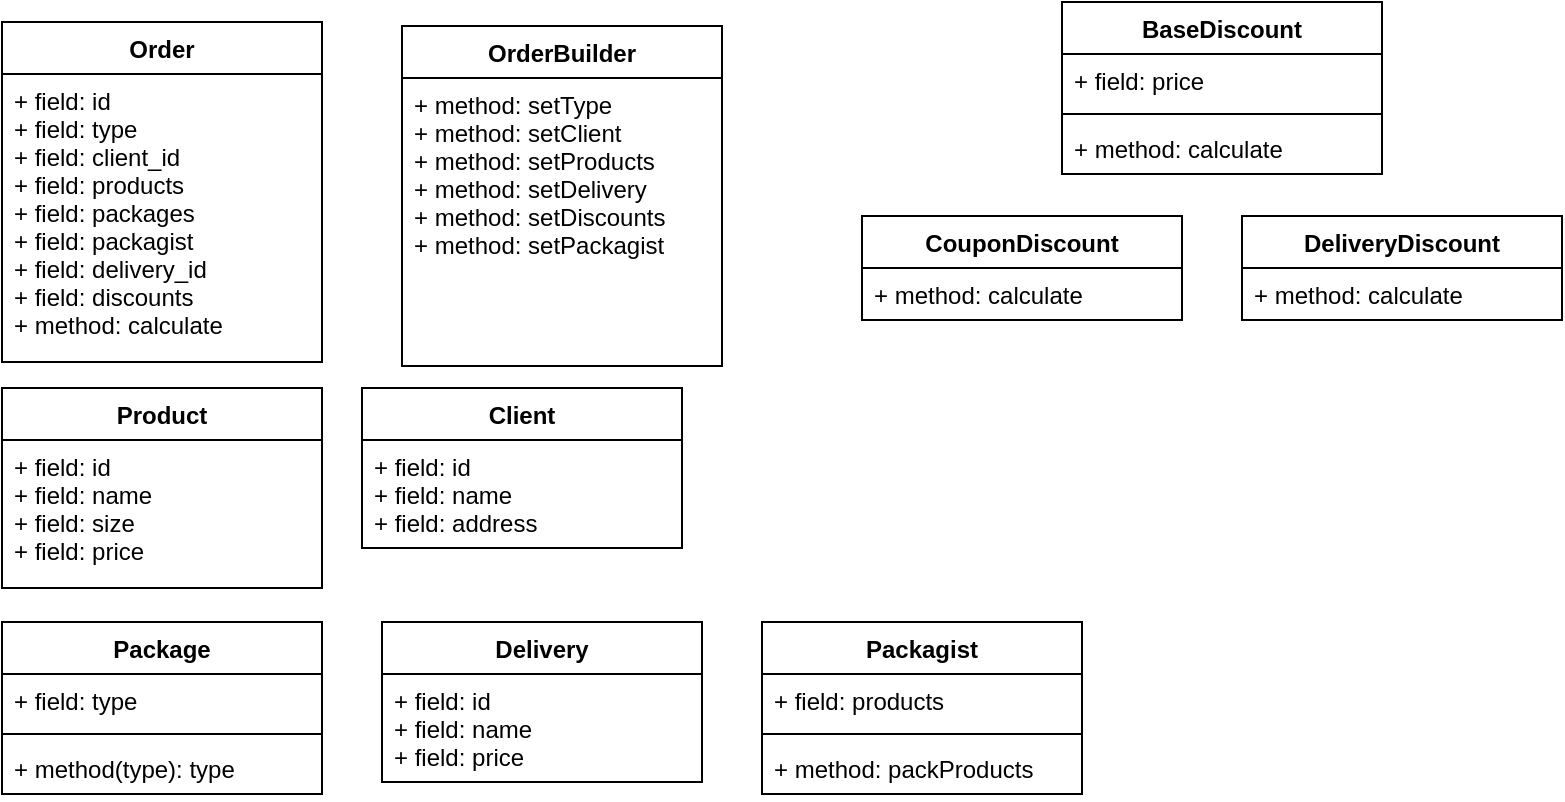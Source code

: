 <mxfile version="12.3.9" type="device" pages="1"><diagram id="MSEMp_NMlR1id5UqsQ-_" name="Page-1"><mxGraphModel dx="1662" dy="713" grid="1" gridSize="10" guides="1" tooltips="1" connect="1" arrows="1" fold="1" page="1" pageScale="1" pageWidth="826" pageHeight="1169" math="0" shadow="0"><root><mxCell id="0"/><mxCell id="1" parent="0"/><mxCell id="Bg5tvkt3b6vBvxvfaP2O-17" value="Order" style="swimlane;fontStyle=1;align=center;verticalAlign=top;childLayout=stackLayout;horizontal=1;startSize=26;horizontalStack=0;resizeParent=1;resizeParentMax=0;resizeLast=0;collapsible=1;marginBottom=0;" vertex="1" parent="1"><mxGeometry x="10" y="20" width="160" height="170" as="geometry"/></mxCell><mxCell id="Bg5tvkt3b6vBvxvfaP2O-18" value="+ field: id&#10;+ field: type&#10;+ field: client_id&#10;+ field: products&#10;+ field: packages&#10;+ field: packagist&#10;+ field: delivery_id&#10;+ field: discounts&#10;+ method: calculate" style="text;strokeColor=none;fillColor=none;align=left;verticalAlign=top;spacingLeft=4;spacingRight=4;overflow=hidden;rotatable=0;points=[[0,0.5],[1,0.5]];portConstraint=eastwest;" vertex="1" parent="Bg5tvkt3b6vBvxvfaP2O-17"><mxGeometry y="26" width="160" height="144" as="geometry"/></mxCell><mxCell id="Bg5tvkt3b6vBvxvfaP2O-21" value="Client" style="swimlane;fontStyle=1;align=center;verticalAlign=top;childLayout=stackLayout;horizontal=1;startSize=26;horizontalStack=0;resizeParent=1;resizeParentMax=0;resizeLast=0;collapsible=1;marginBottom=0;" vertex="1" parent="1"><mxGeometry x="190" y="203" width="160" height="80" as="geometry"/></mxCell><mxCell id="Bg5tvkt3b6vBvxvfaP2O-22" value="+ field: id&#10;+ field: name&#10;+ field: address" style="text;strokeColor=none;fillColor=none;align=left;verticalAlign=top;spacingLeft=4;spacingRight=4;overflow=hidden;rotatable=0;points=[[0,0.5],[1,0.5]];portConstraint=eastwest;" vertex="1" parent="Bg5tvkt3b6vBvxvfaP2O-21"><mxGeometry y="26" width="160" height="54" as="geometry"/></mxCell><mxCell id="Bg5tvkt3b6vBvxvfaP2O-25" value="Product" style="swimlane;fontStyle=1;align=center;verticalAlign=top;childLayout=stackLayout;horizontal=1;startSize=26;horizontalStack=0;resizeParent=1;resizeParentMax=0;resizeLast=0;collapsible=1;marginBottom=0;" vertex="1" parent="1"><mxGeometry x="10" y="203" width="160" height="100" as="geometry"/></mxCell><mxCell id="Bg5tvkt3b6vBvxvfaP2O-26" value="+ field: id&#10;+ field: name&#10;+ field: size&#10;+ field: price&#10;" style="text;strokeColor=none;fillColor=none;align=left;verticalAlign=top;spacingLeft=4;spacingRight=4;overflow=hidden;rotatable=0;points=[[0,0.5],[1,0.5]];portConstraint=eastwest;" vertex="1" parent="Bg5tvkt3b6vBvxvfaP2O-25"><mxGeometry y="26" width="160" height="74" as="geometry"/></mxCell><mxCell id="Bg5tvkt3b6vBvxvfaP2O-29" value="Package" style="swimlane;fontStyle=1;align=center;verticalAlign=top;childLayout=stackLayout;horizontal=1;startSize=26;horizontalStack=0;resizeParent=1;resizeParentMax=0;resizeLast=0;collapsible=1;marginBottom=0;" vertex="1" parent="1"><mxGeometry x="10" y="320" width="160" height="86" as="geometry"/></mxCell><mxCell id="Bg5tvkt3b6vBvxvfaP2O-30" value="+ field: type" style="text;strokeColor=none;fillColor=none;align=left;verticalAlign=top;spacingLeft=4;spacingRight=4;overflow=hidden;rotatable=0;points=[[0,0.5],[1,0.5]];portConstraint=eastwest;" vertex="1" parent="Bg5tvkt3b6vBvxvfaP2O-29"><mxGeometry y="26" width="160" height="26" as="geometry"/></mxCell><mxCell id="Bg5tvkt3b6vBvxvfaP2O-31" value="" style="line;strokeWidth=1;fillColor=none;align=left;verticalAlign=middle;spacingTop=-1;spacingLeft=3;spacingRight=3;rotatable=0;labelPosition=right;points=[];portConstraint=eastwest;" vertex="1" parent="Bg5tvkt3b6vBvxvfaP2O-29"><mxGeometry y="52" width="160" height="8" as="geometry"/></mxCell><mxCell id="Bg5tvkt3b6vBvxvfaP2O-32" value="+ method(type): type" style="text;strokeColor=none;fillColor=none;align=left;verticalAlign=top;spacingLeft=4;spacingRight=4;overflow=hidden;rotatable=0;points=[[0,0.5],[1,0.5]];portConstraint=eastwest;" vertex="1" parent="Bg5tvkt3b6vBvxvfaP2O-29"><mxGeometry y="60" width="160" height="26" as="geometry"/></mxCell><mxCell id="Bg5tvkt3b6vBvxvfaP2O-33" value="Delivery" style="swimlane;fontStyle=1;align=center;verticalAlign=top;childLayout=stackLayout;horizontal=1;startSize=26;horizontalStack=0;resizeParent=1;resizeParentMax=0;resizeLast=0;collapsible=1;marginBottom=0;" vertex="1" parent="1"><mxGeometry x="200" y="320" width="160" height="80" as="geometry"/></mxCell><mxCell id="Bg5tvkt3b6vBvxvfaP2O-34" value="+ field: id&#10;+ field: name&#10;+ field: price" style="text;strokeColor=none;fillColor=none;align=left;verticalAlign=top;spacingLeft=4;spacingRight=4;overflow=hidden;rotatable=0;points=[[0,0.5],[1,0.5]];portConstraint=eastwest;" vertex="1" parent="Bg5tvkt3b6vBvxvfaP2O-33"><mxGeometry y="26" width="160" height="54" as="geometry"/></mxCell><mxCell id="Bg5tvkt3b6vBvxvfaP2O-37" value="BaseDiscount" style="swimlane;fontStyle=1;align=center;verticalAlign=top;childLayout=stackLayout;horizontal=1;startSize=26;horizontalStack=0;resizeParent=1;resizeParentMax=0;resizeLast=0;collapsible=1;marginBottom=0;" vertex="1" parent="1"><mxGeometry x="540" y="10" width="160" height="86" as="geometry"/></mxCell><mxCell id="Bg5tvkt3b6vBvxvfaP2O-38" value="+ field: price" style="text;strokeColor=none;fillColor=none;align=left;verticalAlign=top;spacingLeft=4;spacingRight=4;overflow=hidden;rotatable=0;points=[[0,0.5],[1,0.5]];portConstraint=eastwest;" vertex="1" parent="Bg5tvkt3b6vBvxvfaP2O-37"><mxGeometry y="26" width="160" height="26" as="geometry"/></mxCell><mxCell id="Bg5tvkt3b6vBvxvfaP2O-39" value="" style="line;strokeWidth=1;fillColor=none;align=left;verticalAlign=middle;spacingTop=-1;spacingLeft=3;spacingRight=3;rotatable=0;labelPosition=right;points=[];portConstraint=eastwest;" vertex="1" parent="Bg5tvkt3b6vBvxvfaP2O-37"><mxGeometry y="52" width="160" height="8" as="geometry"/></mxCell><mxCell id="Bg5tvkt3b6vBvxvfaP2O-40" value="+ method: calculate" style="text;strokeColor=none;fillColor=none;align=left;verticalAlign=top;spacingLeft=4;spacingRight=4;overflow=hidden;rotatable=0;points=[[0,0.5],[1,0.5]];portConstraint=eastwest;" vertex="1" parent="Bg5tvkt3b6vBvxvfaP2O-37"><mxGeometry y="60" width="160" height="26" as="geometry"/></mxCell><mxCell id="Bg5tvkt3b6vBvxvfaP2O-57" value="Packagist" style="swimlane;fontStyle=1;align=center;verticalAlign=top;childLayout=stackLayout;horizontal=1;startSize=26;horizontalStack=0;resizeParent=1;resizeParentMax=0;resizeLast=0;collapsible=1;marginBottom=0;" vertex="1" parent="1"><mxGeometry x="390" y="320" width="160" height="86" as="geometry"/></mxCell><mxCell id="Bg5tvkt3b6vBvxvfaP2O-58" value="+ field: products" style="text;strokeColor=none;fillColor=none;align=left;verticalAlign=top;spacingLeft=4;spacingRight=4;overflow=hidden;rotatable=0;points=[[0,0.5],[1,0.5]];portConstraint=eastwest;" vertex="1" parent="Bg5tvkt3b6vBvxvfaP2O-57"><mxGeometry y="26" width="160" height="26" as="geometry"/></mxCell><mxCell id="Bg5tvkt3b6vBvxvfaP2O-59" value="" style="line;strokeWidth=1;fillColor=none;align=left;verticalAlign=middle;spacingTop=-1;spacingLeft=3;spacingRight=3;rotatable=0;labelPosition=right;points=[];portConstraint=eastwest;" vertex="1" parent="Bg5tvkt3b6vBvxvfaP2O-57"><mxGeometry y="52" width="160" height="8" as="geometry"/></mxCell><mxCell id="Bg5tvkt3b6vBvxvfaP2O-60" value="+ method: packProducts" style="text;strokeColor=none;fillColor=none;align=left;verticalAlign=top;spacingLeft=4;spacingRight=4;overflow=hidden;rotatable=0;points=[[0,0.5],[1,0.5]];portConstraint=eastwest;" vertex="1" parent="Bg5tvkt3b6vBvxvfaP2O-57"><mxGeometry y="60" width="160" height="26" as="geometry"/></mxCell><mxCell id="Bg5tvkt3b6vBvxvfaP2O-61" value="CouponDiscount" style="swimlane;fontStyle=1;align=center;verticalAlign=top;childLayout=stackLayout;horizontal=1;startSize=26;horizontalStack=0;resizeParent=1;resizeParentMax=0;resizeLast=0;collapsible=1;marginBottom=0;" vertex="1" parent="1"><mxGeometry x="440" y="117" width="160" height="52" as="geometry"/></mxCell><mxCell id="Bg5tvkt3b6vBvxvfaP2O-64" value="+ method: calculate" style="text;strokeColor=none;fillColor=none;align=left;verticalAlign=top;spacingLeft=4;spacingRight=4;overflow=hidden;rotatable=0;points=[[0,0.5],[1,0.5]];portConstraint=eastwest;" vertex="1" parent="Bg5tvkt3b6vBvxvfaP2O-61"><mxGeometry y="26" width="160" height="26" as="geometry"/></mxCell><mxCell id="Bg5tvkt3b6vBvxvfaP2O-65" value="DeliveryDiscount" style="swimlane;fontStyle=1;align=center;verticalAlign=top;childLayout=stackLayout;horizontal=1;startSize=26;horizontalStack=0;resizeParent=1;resizeParentMax=0;resizeLast=0;collapsible=1;marginBottom=0;" vertex="1" parent="1"><mxGeometry x="630" y="117" width="160" height="52" as="geometry"/></mxCell><mxCell id="Bg5tvkt3b6vBvxvfaP2O-68" value="+ method: calculate" style="text;strokeColor=none;fillColor=none;align=left;verticalAlign=top;spacingLeft=4;spacingRight=4;overflow=hidden;rotatable=0;points=[[0,0.5],[1,0.5]];portConstraint=eastwest;" vertex="1" parent="Bg5tvkt3b6vBvxvfaP2O-65"><mxGeometry y="26" width="160" height="26" as="geometry"/></mxCell><mxCell id="Bg5tvkt3b6vBvxvfaP2O-69" value="OrderBuilder" style="swimlane;fontStyle=1;align=center;verticalAlign=top;childLayout=stackLayout;horizontal=1;startSize=26;horizontalStack=0;resizeParent=1;resizeParentMax=0;resizeLast=0;collapsible=1;marginBottom=0;" vertex="1" parent="1"><mxGeometry x="210" y="22" width="160" height="170" as="geometry"/></mxCell><mxCell id="Bg5tvkt3b6vBvxvfaP2O-70" value="+ method: setType&#10;+ method: setClient&#10;+ method: setProducts&#10;+ method: setDelivery&#10;+ method: setDiscounts&#10;+ method: setPackagist" style="text;strokeColor=none;fillColor=none;align=left;verticalAlign=top;spacingLeft=4;spacingRight=4;overflow=hidden;rotatable=0;points=[[0,0.5],[1,0.5]];portConstraint=eastwest;" vertex="1" parent="Bg5tvkt3b6vBvxvfaP2O-69"><mxGeometry y="26" width="160" height="144" as="geometry"/></mxCell></root></mxGraphModel></diagram></mxfile>